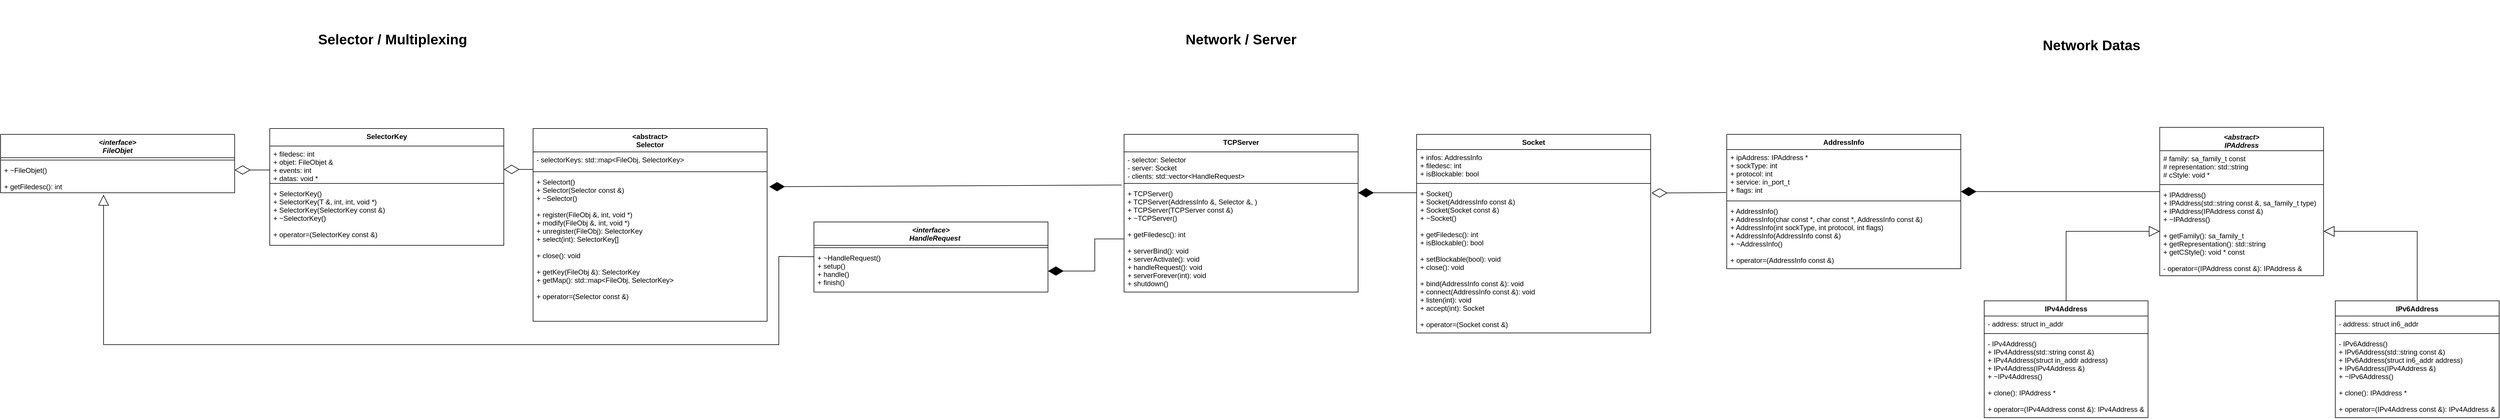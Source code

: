 <mxfile version="16.2.2" type="gitlab">
  <diagram name="Page-1" id="929967ad-93f9-6ef4-fab6-5d389245f69c">
    <mxGraphModel dx="7847" dy="2430" grid="1" gridSize="10" guides="1" tooltips="1" connect="1" arrows="1" fold="1" page="1" pageScale="1.5" pageWidth="1169" pageHeight="826" background="none" math="0" shadow="0">
      <root>
        <mxCell id="0" style=";html=1;" />
        <mxCell id="1" style=";html=1;" parent="0" />
        <mxCell id="9g8wFQ5CI78rzDATGCAP-6" value="&lt;abstract&gt;&#xa;IPAddress" style="swimlane;fontStyle=3;align=center;verticalAlign=bottom;childLayout=stackLayout;horizontal=1;startSize=40;horizontalStack=0;resizeParent=1;resizeParentMax=0;resizeLast=0;collapsible=1;marginBottom=0;" parent="1" vertex="1">
          <mxGeometry x="780" y="228" width="280" height="254" as="geometry">
            <mxRectangle x="780" y="240" width="100" height="26" as="alternateBounds" />
          </mxGeometry>
        </mxCell>
        <mxCell id="9g8wFQ5CI78rzDATGCAP-7" value="# family: sa_family_t const&#xa;# representation: std::string&#xa;# cStyle: void *&#xa;" style="text;strokeColor=none;fillColor=none;align=left;verticalAlign=top;spacingLeft=4;spacingRight=4;overflow=hidden;rotatable=0;points=[[0,0.5],[1,0.5]];portConstraint=eastwest;" parent="9g8wFQ5CI78rzDATGCAP-6" vertex="1">
          <mxGeometry y="40" width="280" height="54" as="geometry" />
        </mxCell>
        <mxCell id="9g8wFQ5CI78rzDATGCAP-8" value="" style="line;strokeWidth=1;fillColor=none;align=left;verticalAlign=middle;spacingTop=-1;spacingLeft=3;spacingRight=3;rotatable=0;labelPosition=right;points=[];portConstraint=eastwest;" parent="9g8wFQ5CI78rzDATGCAP-6" vertex="1">
          <mxGeometry y="94" width="280" height="8" as="geometry" />
        </mxCell>
        <mxCell id="9g8wFQ5CI78rzDATGCAP-9" value="+ IPAddress()&#xa;+ IPAddress(std::string const &amp;, sa_family_t type)&#xa;+ IPAddress(IPAddress const &amp;)&#xa;+ ~IPAddress()&#xa;&#xa;+ getFamily(): sa_family_t&#xa;+ getRepresentation(): std::string&#xa;+ getCStyle(): void * const&#xa;&#xa;- operator=(IPAddress const &amp;): IPAddress &amp;" style="text;strokeColor=none;fillColor=none;align=left;verticalAlign=top;spacingLeft=4;spacingRight=4;overflow=hidden;rotatable=0;points=[[0,0.5],[1,0.5]];portConstraint=eastwest;fontStyle=0" parent="9g8wFQ5CI78rzDATGCAP-6" vertex="1">
          <mxGeometry y="102" width="280" height="152" as="geometry" />
        </mxCell>
        <mxCell id="9g8wFQ5CI78rzDATGCAP-27" value="" style="endArrow=block;endSize=16;endFill=0;html=1;rounded=0;exitX=0.5;exitY=0;exitDx=0;exitDy=0;entryX=0;entryY=0.5;entryDx=0;entryDy=0;" parent="1" target="9g8wFQ5CI78rzDATGCAP-9" edge="1">
          <mxGeometry width="160" relative="1" as="geometry">
            <mxPoint x="620" y="525" as="sourcePoint" />
            <mxPoint x="750" y="450" as="targetPoint" />
            <Array as="points">
              <mxPoint x="620" y="419" />
              <mxPoint x="620" y="406" />
            </Array>
          </mxGeometry>
        </mxCell>
        <mxCell id="9g8wFQ5CI78rzDATGCAP-28" value="" style="endArrow=block;endSize=16;endFill=0;html=1;rounded=0;entryX=1;entryY=0.5;entryDx=0;entryDy=0;exitX=0.5;exitY=0;exitDx=0;exitDy=0;" parent="1" target="9g8wFQ5CI78rzDATGCAP-9" edge="1">
          <mxGeometry width="160" relative="1" as="geometry">
            <mxPoint x="1220" y="525" as="sourcePoint" />
            <mxPoint x="1380" y="419" as="targetPoint" />
            <Array as="points">
              <mxPoint x="1220" y="406" />
            </Array>
          </mxGeometry>
        </mxCell>
        <mxCell id="wqd82JeTupFohGKB9hLJ-1" value="AddressInfo" style="swimlane;fontStyle=1;align=center;verticalAlign=top;childLayout=stackLayout;horizontal=1;startSize=26;horizontalStack=0;resizeParent=1;resizeParentMax=0;resizeLast=0;collapsible=1;marginBottom=0;" parent="1" vertex="1">
          <mxGeometry x="40" y="240" width="400" height="230" as="geometry" />
        </mxCell>
        <mxCell id="wqd82JeTupFohGKB9hLJ-2" value="+ ipAddress: IPAddress *&#xa;+ sockType: int&#xa;+ protocol: int&#xa;+ service: in_port_t&#xa;+ flags: int" style="text;strokeColor=none;fillColor=none;align=left;verticalAlign=top;spacingLeft=4;spacingRight=4;overflow=hidden;rotatable=0;points=[[0,0.5],[1,0.5]];portConstraint=eastwest;direction=south;" parent="wqd82JeTupFohGKB9hLJ-1" vertex="1">
          <mxGeometry y="26" width="400" height="84" as="geometry" />
        </mxCell>
        <mxCell id="wqd82JeTupFohGKB9hLJ-3" value="" style="line;strokeWidth=1;fillColor=none;align=left;verticalAlign=middle;spacingTop=-1;spacingLeft=3;spacingRight=3;rotatable=0;labelPosition=right;points=[];portConstraint=eastwest;" parent="wqd82JeTupFohGKB9hLJ-1" vertex="1">
          <mxGeometry y="110" width="400" height="8" as="geometry" />
        </mxCell>
        <mxCell id="wqd82JeTupFohGKB9hLJ-4" value="+ AddressInfo()&#xa;+ AddressInfo(char const *, char const *, AddressInfo const &amp;)&#xa;+ AddressInfo(int sockType, int protocol, int flags)&#xa;+ AddressInfo(AddressInfo const &amp;)&#xa;+ ~AddressInfo()&#xa;&#xa;+ operator=(AddressInfo const &amp;)" style="text;strokeColor=none;fillColor=none;align=left;verticalAlign=top;spacingLeft=4;spacingRight=4;overflow=hidden;rotatable=0;points=[[0,0.5],[1,0.5]];portConstraint=eastwest;fontStyle=0" parent="wqd82JeTupFohGKB9hLJ-1" vertex="1">
          <mxGeometry y="118" width="400" height="112" as="geometry" />
        </mxCell>
        <mxCell id="wqd82JeTupFohGKB9hLJ-8" value="" style="endArrow=diamondThin;endFill=1;endSize=24;html=1;rounded=0;" parent="1" edge="1">
          <mxGeometry width="160" relative="1" as="geometry">
            <mxPoint x="780" y="338" as="sourcePoint" />
            <mxPoint x="440" y="338" as="targetPoint" />
            <Array as="points" />
          </mxGeometry>
        </mxCell>
        <mxCell id="xDVPMbtAb4q54fRRfa8R-3" value="IPv4Address" style="swimlane;fontStyle=1;align=center;verticalAlign=top;childLayout=stackLayout;horizontal=1;startSize=26;horizontalStack=0;resizeParent=1;resizeParentMax=0;resizeLast=0;collapsible=1;marginBottom=0;" parent="1" vertex="1">
          <mxGeometry x="480" y="525" width="280" height="200" as="geometry" />
        </mxCell>
        <mxCell id="xDVPMbtAb4q54fRRfa8R-4" value="- address: struct in_addr" style="text;strokeColor=none;fillColor=none;align=left;verticalAlign=top;spacingLeft=4;spacingRight=4;overflow=hidden;rotatable=0;points=[[0,0.5],[1,0.5]];portConstraint=eastwest;" parent="xDVPMbtAb4q54fRRfa8R-3" vertex="1">
          <mxGeometry y="26" width="280" height="26" as="geometry" />
        </mxCell>
        <mxCell id="xDVPMbtAb4q54fRRfa8R-5" value="" style="line;strokeWidth=1;fillColor=none;align=left;verticalAlign=middle;spacingTop=-1;spacingLeft=3;spacingRight=3;rotatable=0;labelPosition=right;points=[];portConstraint=eastwest;" parent="xDVPMbtAb4q54fRRfa8R-3" vertex="1">
          <mxGeometry y="52" width="280" height="8" as="geometry" />
        </mxCell>
        <mxCell id="xDVPMbtAb4q54fRRfa8R-6" value="- IPv4Address()&#xa;+ IPv4Address(std::string const &amp;)&#xa;+ IPv4Address(struct in_addr address)&#xa;+ IPv4Address(IPv4Address &amp;)&#xa;+ ~IPv4Address()&#xa;&#xa;+ clone(): IPAddress *&#xa;&#xa;+ operator=(IPv4Address const &amp;): IPv4Address &amp;&#xa;" style="text;strokeColor=none;fillColor=none;align=left;verticalAlign=top;spacingLeft=4;spacingRight=4;overflow=hidden;rotatable=0;points=[[0,0.5],[1,0.5]];portConstraint=eastwest;" parent="xDVPMbtAb4q54fRRfa8R-3" vertex="1">
          <mxGeometry y="60" width="280" height="140" as="geometry" />
        </mxCell>
        <mxCell id="xDVPMbtAb4q54fRRfa8R-7" value="IPv6Address" style="swimlane;fontStyle=1;align=center;verticalAlign=top;childLayout=stackLayout;horizontal=1;startSize=26;horizontalStack=0;resizeParent=1;resizeParentMax=0;resizeLast=0;collapsible=1;marginBottom=0;" parent="1" vertex="1">
          <mxGeometry x="1080" y="525" width="280" height="200" as="geometry" />
        </mxCell>
        <mxCell id="xDVPMbtAb4q54fRRfa8R-8" value="- address: struct in6_addr" style="text;strokeColor=none;fillColor=none;align=left;verticalAlign=top;spacingLeft=4;spacingRight=4;overflow=hidden;rotatable=0;points=[[0,0.5],[1,0.5]];portConstraint=eastwest;" parent="xDVPMbtAb4q54fRRfa8R-7" vertex="1">
          <mxGeometry y="26" width="280" height="26" as="geometry" />
        </mxCell>
        <mxCell id="xDVPMbtAb4q54fRRfa8R-9" value="" style="line;strokeWidth=1;fillColor=none;align=left;verticalAlign=middle;spacingTop=-1;spacingLeft=3;spacingRight=3;rotatable=0;labelPosition=right;points=[];portConstraint=eastwest;" parent="xDVPMbtAb4q54fRRfa8R-7" vertex="1">
          <mxGeometry y="52" width="280" height="8" as="geometry" />
        </mxCell>
        <mxCell id="xDVPMbtAb4q54fRRfa8R-10" value="- IPv6Address()&#xa;+ IPv6Address(std::string const &amp;)&#xa;+ IPv6Address(struct in6_addr address)&#xa;+ IPv6Address(IPv4Address &amp;)&#xa;+ ~IPv6Address()&#xa;&#xa;+ clone(): IPAddress *&#xa;&#xa;+ operator=(IPv4Address const &amp;): IPv4Address &amp;&#xa;" style="text;strokeColor=none;fillColor=none;align=left;verticalAlign=top;spacingLeft=4;spacingRight=4;overflow=hidden;rotatable=0;points=[[0,0.5],[1,0.5]];portConstraint=eastwest;" parent="xDVPMbtAb4q54fRRfa8R-7" vertex="1">
          <mxGeometry y="60" width="280" height="140" as="geometry" />
        </mxCell>
        <mxCell id="j3VYzS4IDnfipmHzvKG--1" value="Socket" style="swimlane;fontStyle=1;align=center;verticalAlign=top;childLayout=stackLayout;horizontal=1;startSize=26;horizontalStack=0;resizeParent=1;resizeParentMax=0;resizeLast=0;collapsible=1;marginBottom=0;" parent="1" vertex="1">
          <mxGeometry x="-490" y="240" width="400" height="340" as="geometry" />
        </mxCell>
        <mxCell id="j3VYzS4IDnfipmHzvKG--2" value="+ infos: AddressInfo&#xa;+ filedesc: int&#xa;+ isBlockable: bool&#xa;" style="text;strokeColor=none;fillColor=none;align=left;verticalAlign=top;spacingLeft=4;spacingRight=4;overflow=hidden;rotatable=0;points=[[0,0.5],[1,0.5]];portConstraint=eastwest;direction=south;" parent="j3VYzS4IDnfipmHzvKG--1" vertex="1">
          <mxGeometry y="26" width="400" height="54" as="geometry" />
        </mxCell>
        <mxCell id="j3VYzS4IDnfipmHzvKG--3" value="" style="line;strokeWidth=1;fillColor=none;align=left;verticalAlign=middle;spacingTop=-1;spacingLeft=3;spacingRight=3;rotatable=0;labelPosition=right;points=[];portConstraint=eastwest;" parent="j3VYzS4IDnfipmHzvKG--1" vertex="1">
          <mxGeometry y="80" width="400" height="8" as="geometry" />
        </mxCell>
        <mxCell id="j3VYzS4IDnfipmHzvKG--4" value="+ Socket()&#xa;+ Socket(AddressInfo const &amp;)&#xa;+ Socket(Socket const &amp;)&#xa;+ ~Socket()&#xa;&#xa;+ getFiledesc(): int&#xa;+ isBlockable(): bool&#xa;&#xa;+ setBlockable(bool): void&#xa;+ close(): void&#xa;&#xa;+ bind(AddressInfo const &amp;): void&#xa;+ connect(AddressInfo const &amp;): void&#xa;+ listen(int): void&#xa;+ accept(int): Socket&#xa;&#xa;+ operator=(Socket const &amp;)&#xa;&#xa;" style="text;strokeColor=none;fillColor=none;align=left;verticalAlign=top;spacingLeft=4;spacingRight=4;overflow=hidden;rotatable=0;points=[[0,0.5],[1,0.5]];portConstraint=eastwest;fontStyle=0" parent="j3VYzS4IDnfipmHzvKG--1" vertex="1">
          <mxGeometry y="88" width="400" height="252" as="geometry" />
        </mxCell>
        <mxCell id="j3VYzS4IDnfipmHzvKG--18" value="Network Datas" style="text;align=center;fontStyle=1;verticalAlign=middle;spacingLeft=3;spacingRight=3;strokeColor=none;rotatable=0;points=[[0,0.5],[1,0.5]];portConstraint=eastwest;fontSize=24;" parent="1" vertex="1">
          <mxGeometry x="310" y="20" width="707" height="130" as="geometry" />
        </mxCell>
        <mxCell id="j3VYzS4IDnfipmHzvKG--19" value="Network / Server" style="text;align=center;fontStyle=1;verticalAlign=middle;spacingLeft=3;spacingRight=3;strokeColor=none;rotatable=0;points=[[0,0.5],[1,0.5]];portConstraint=eastwest;fontSize=24;" parent="1" vertex="1">
          <mxGeometry x="-1143.5" y="10" width="707" height="130" as="geometry" />
        </mxCell>
        <mxCell id="j3VYzS4IDnfipmHzvKG--20" value="&lt;abstract&gt;&#xa;Selector" style="swimlane;fontStyle=1;align=center;verticalAlign=top;childLayout=stackLayout;horizontal=1;startSize=40;horizontalStack=0;resizeParent=1;resizeParentMax=0;resizeLast=0;collapsible=1;marginBottom=0;" parent="1" vertex="1">
          <mxGeometry x="-2000" y="230" width="400" height="330" as="geometry" />
        </mxCell>
        <mxCell id="j3VYzS4IDnfipmHzvKG--21" value="- selectorKeys: std::map&lt;FileObj, SelectorKey&gt;" style="text;strokeColor=none;fillColor=none;align=left;verticalAlign=top;spacingLeft=4;spacingRight=4;overflow=hidden;rotatable=0;points=[[0,0.5],[1,0.5]];portConstraint=eastwest;direction=south;" parent="j3VYzS4IDnfipmHzvKG--20" vertex="1">
          <mxGeometry y="40" width="400" height="30" as="geometry" />
        </mxCell>
        <mxCell id="j3VYzS4IDnfipmHzvKG--22" value="" style="line;strokeWidth=1;fillColor=none;align=left;verticalAlign=middle;spacingTop=-1;spacingLeft=3;spacingRight=3;rotatable=0;labelPosition=right;points=[];portConstraint=eastwest;" parent="j3VYzS4IDnfipmHzvKG--20" vertex="1">
          <mxGeometry y="70" width="400" height="8" as="geometry" />
        </mxCell>
        <mxCell id="j3VYzS4IDnfipmHzvKG--23" value="+ Selectort()&#xa;+ Selector(Selector const &amp;)&#xa;+ ~Selector()&#xa;&#xa;+ register(FileObj &amp;, int, void *)&#xa;+ modify(FileObj &amp;, int, void *)&#xa;+ unregister(FileObj): SelectorKey&#xa;+ select(int): SelectorKey[]&#xa;&#xa;+ close(): void&#xa;&#xa;+ getKey(FileObj &amp;): SelectorKey&#xa;+ getMap(): std::map&lt;FileObj, SelectorKey&gt;&#xa;&#xa;+ operator=(Selector const &amp;)" style="text;strokeColor=none;fillColor=none;align=left;verticalAlign=top;spacingLeft=4;spacingRight=4;overflow=hidden;rotatable=0;points=[[0,0.5],[1,0.5]];portConstraint=eastwest;fontStyle=0" parent="j3VYzS4IDnfipmHzvKG--20" vertex="1">
          <mxGeometry y="78" width="400" height="252" as="geometry" />
        </mxCell>
        <mxCell id="j3VYzS4IDnfipmHzvKG--26" value="SelectorKey" style="swimlane;fontStyle=1;align=center;verticalAlign=top;childLayout=stackLayout;horizontal=1;startSize=30;horizontalStack=0;resizeParent=1;resizeParentMax=0;resizeLast=0;collapsible=1;marginBottom=0;" parent="1" vertex="1">
          <mxGeometry x="-2450" y="230" width="400" height="200" as="geometry" />
        </mxCell>
        <mxCell id="j3VYzS4IDnfipmHzvKG--27" value="+ filedesc: int&#xa;+ objet: FileObjet &amp;&#xa;+ events: int&#xa;+ datas: void *&#xa;" style="text;strokeColor=none;fillColor=none;align=left;verticalAlign=top;spacingLeft=4;spacingRight=4;overflow=hidden;rotatable=0;points=[[0,0.5],[1,0.5]];portConstraint=eastwest;direction=south;" parent="j3VYzS4IDnfipmHzvKG--26" vertex="1">
          <mxGeometry y="30" width="400" height="60" as="geometry" />
        </mxCell>
        <mxCell id="j3VYzS4IDnfipmHzvKG--28" value="" style="line;strokeWidth=1;fillColor=none;align=left;verticalAlign=middle;spacingTop=-1;spacingLeft=3;spacingRight=3;rotatable=0;labelPosition=right;points=[];portConstraint=eastwest;" parent="j3VYzS4IDnfipmHzvKG--26" vertex="1">
          <mxGeometry y="90" width="400" height="8" as="geometry" />
        </mxCell>
        <mxCell id="j3VYzS4IDnfipmHzvKG--29" value="+ SelectorKey()&#xa;+ SelectorKey(T &amp;, int, int, void *)&#xa;+ SelectorKey(SelectorKey const &amp;)&#xa;+ ~SelectorKey()&#xa;&#xa;+ operator=(SelectorKey const &amp;)" style="text;strokeColor=none;fillColor=none;align=left;verticalAlign=top;spacingLeft=4;spacingRight=4;overflow=hidden;rotatable=0;points=[[0,0.5],[1,0.5]];portConstraint=eastwest;fontStyle=0" parent="j3VYzS4IDnfipmHzvKG--26" vertex="1">
          <mxGeometry y="98" width="400" height="102" as="geometry" />
        </mxCell>
        <mxCell id="XqV6AA5ABK0mT-hbMeVy-1" value="&lt;interface&gt;&#xa;FileObjet" style="swimlane;fontStyle=3;align=center;verticalAlign=top;childLayout=stackLayout;horizontal=1;startSize=40;horizontalStack=0;resizeParent=1;resizeParentMax=0;resizeLast=0;collapsible=1;marginBottom=0;" vertex="1" parent="1">
          <mxGeometry x="-2910" y="240" width="400" height="100" as="geometry" />
        </mxCell>
        <mxCell id="XqV6AA5ABK0mT-hbMeVy-3" value="" style="line;strokeWidth=1;fillColor=none;align=left;verticalAlign=middle;spacingTop=-1;spacingLeft=3;spacingRight=3;rotatable=0;labelPosition=right;points=[];portConstraint=eastwest;" vertex="1" parent="XqV6AA5ABK0mT-hbMeVy-1">
          <mxGeometry y="40" width="400" height="8" as="geometry" />
        </mxCell>
        <mxCell id="XqV6AA5ABK0mT-hbMeVy-4" value="+ ~FileObjet()&#xa;&#xa;+ getFiledesc(): int" style="text;strokeColor=none;fillColor=none;align=left;verticalAlign=top;spacingLeft=4;spacingRight=4;overflow=hidden;rotatable=0;points=[[0,0.5],[1,0.5]];portConstraint=eastwest;fontStyle=0" vertex="1" parent="XqV6AA5ABK0mT-hbMeVy-1">
          <mxGeometry y="48" width="400" height="52" as="geometry" />
        </mxCell>
        <mxCell id="XqV6AA5ABK0mT-hbMeVy-9" value="" style="endArrow=diamondThin;endFill=0;endSize=24;html=1;rounded=0;entryX=1.004;entryY=0.049;entryDx=0;entryDy=0;entryPerimeter=0;exitX=0.877;exitY=1.003;exitDx=0;exitDy=0;exitPerimeter=0;" edge="1" parent="1" source="wqd82JeTupFohGKB9hLJ-2" target="j3VYzS4IDnfipmHzvKG--4">
          <mxGeometry width="160" relative="1" as="geometry">
            <mxPoint x="-80" y="330" as="sourcePoint" />
            <mxPoint x="30" y="330" as="targetPoint" />
            <Array as="points" />
          </mxGeometry>
        </mxCell>
        <mxCell id="XqV6AA5ABK0mT-hbMeVy-11" value="" style="endArrow=diamondThin;endFill=0;endSize=24;html=1;rounded=0;" edge="1" parent="1">
          <mxGeometry width="160" relative="1" as="geometry">
            <mxPoint x="-2450" y="301" as="sourcePoint" />
            <mxPoint x="-2510" y="301" as="targetPoint" />
            <Array as="points" />
          </mxGeometry>
        </mxCell>
        <mxCell id="XqV6AA5ABK0mT-hbMeVy-13" value="" style="endArrow=diamondThin;endFill=0;endSize=24;html=1;rounded=0;" edge="1" parent="1">
          <mxGeometry width="160" relative="1" as="geometry">
            <mxPoint x="-2000.0" y="300" as="sourcePoint" />
            <mxPoint x="-2050" y="300" as="targetPoint" />
            <Array as="points" />
          </mxGeometry>
        </mxCell>
        <mxCell id="XqV6AA5ABK0mT-hbMeVy-14" value="Selector / Multiplexing" style="text;align=center;fontStyle=1;verticalAlign=middle;spacingLeft=3;spacingRight=3;strokeColor=none;rotatable=0;points=[[0,0.5],[1,0.5]];portConstraint=eastwest;fontSize=24;" vertex="1" parent="1">
          <mxGeometry x="-2593.5" y="10" width="707" height="130" as="geometry" />
        </mxCell>
        <mxCell id="XqV6AA5ABK0mT-hbMeVy-15" value="TCPServer" style="swimlane;fontStyle=1;align=center;verticalAlign=top;childLayout=stackLayout;horizontal=1;startSize=30;horizontalStack=0;resizeParent=1;resizeParentMax=0;resizeLast=0;collapsible=1;marginBottom=0;" vertex="1" parent="1">
          <mxGeometry x="-990" y="240" width="400" height="270" as="geometry" />
        </mxCell>
        <mxCell id="XqV6AA5ABK0mT-hbMeVy-16" value="- selector: Selector&#xa;- server: Socket&#xa;- clients: std::vector&lt;HandleRequest&gt;" style="text;strokeColor=none;fillColor=none;align=left;verticalAlign=top;spacingLeft=4;spacingRight=4;overflow=hidden;rotatable=0;points=[[0,0.5],[1,0.5]];portConstraint=eastwest;direction=south;" vertex="1" parent="XqV6AA5ABK0mT-hbMeVy-15">
          <mxGeometry y="30" width="400" height="50" as="geometry" />
        </mxCell>
        <mxCell id="XqV6AA5ABK0mT-hbMeVy-17" value="" style="line;strokeWidth=1;fillColor=none;align=left;verticalAlign=middle;spacingTop=-1;spacingLeft=3;spacingRight=3;rotatable=0;labelPosition=right;points=[];portConstraint=eastwest;" vertex="1" parent="XqV6AA5ABK0mT-hbMeVy-15">
          <mxGeometry y="80" width="400" height="8" as="geometry" />
        </mxCell>
        <mxCell id="XqV6AA5ABK0mT-hbMeVy-22" value="" style="endArrow=diamondThin;endFill=1;endSize=24;html=1;rounded=0;" edge="1" parent="XqV6AA5ABK0mT-hbMeVy-15">
          <mxGeometry width="160" relative="1" as="geometry">
            <mxPoint x="500" y="100" as="sourcePoint" />
            <mxPoint x="400" y="100" as="targetPoint" />
            <Array as="points" />
          </mxGeometry>
        </mxCell>
        <mxCell id="XqV6AA5ABK0mT-hbMeVy-18" value="+ TCPServer()&#xa;+ TCPServer(AddressInfo &amp;, Selector &amp;, )&#xa;+ TCPServer(TCPServer const &amp;)&#xa;+ ~TCPServer()&#xa;&#xa;+ getFiledesc(): int&#xa;&#xa;+ serverBind(): void&#xa;+ serverActivate(): void&#xa;+ handleRequest(): void&#xa;+ serverForever(int): void&#xa;+ shutdown()" style="text;strokeColor=none;fillColor=none;align=left;verticalAlign=top;spacingLeft=4;spacingRight=4;overflow=hidden;rotatable=0;points=[[0,0.5],[1,0.5]];portConstraint=eastwest;fontStyle=0" vertex="1" parent="XqV6AA5ABK0mT-hbMeVy-15">
          <mxGeometry y="88" width="400" height="182" as="geometry" />
        </mxCell>
        <mxCell id="XqV6AA5ABK0mT-hbMeVy-24" value="" style="endArrow=diamondThin;endFill=1;endSize=24;html=1;rounded=0;entryX=1.009;entryY=0.086;entryDx=0;entryDy=0;entryPerimeter=0;exitX=-0.01;exitY=-0.007;exitDx=0;exitDy=0;exitPerimeter=0;" edge="1" parent="1" source="XqV6AA5ABK0mT-hbMeVy-18" target="j3VYzS4IDnfipmHzvKG--23">
          <mxGeometry width="160" relative="1" as="geometry">
            <mxPoint x="-990" y="340" as="sourcePoint" />
            <mxPoint x="-1090" y="340" as="targetPoint" />
            <Array as="points" />
          </mxGeometry>
        </mxCell>
        <mxCell id="XqV6AA5ABK0mT-hbMeVy-25" value="&lt;interface&gt;&#xa;    HandleRequest" style="swimlane;fontStyle=3;align=center;verticalAlign=top;childLayout=stackLayout;horizontal=1;startSize=40;horizontalStack=0;resizeParent=1;resizeParentMax=0;resizeLast=0;collapsible=1;marginBottom=0;" vertex="1" parent="1">
          <mxGeometry x="-1520" y="390" width="400" height="120" as="geometry" />
        </mxCell>
        <mxCell id="XqV6AA5ABK0mT-hbMeVy-26" value="" style="line;strokeWidth=1;fillColor=none;align=left;verticalAlign=middle;spacingTop=-1;spacingLeft=3;spacingRight=3;rotatable=0;labelPosition=right;points=[];portConstraint=eastwest;" vertex="1" parent="XqV6AA5ABK0mT-hbMeVy-25">
          <mxGeometry y="40" width="400" height="8" as="geometry" />
        </mxCell>
        <mxCell id="XqV6AA5ABK0mT-hbMeVy-27" value="+ ~HandleRequest()&#xa;+ setup()&#xa;+ handle()&#xa;+ finish()" style="text;strokeColor=none;fillColor=none;align=left;verticalAlign=top;spacingLeft=4;spacingRight=4;overflow=hidden;rotatable=0;points=[[0,0.5],[1,0.5]];portConstraint=eastwest;fontStyle=0" vertex="1" parent="XqV6AA5ABK0mT-hbMeVy-25">
          <mxGeometry y="48" width="400" height="72" as="geometry" />
        </mxCell>
        <mxCell id="XqV6AA5ABK0mT-hbMeVy-28" value="" style="endArrow=block;endSize=16;endFill=0;html=1;rounded=0;entryX=0.44;entryY=1.064;entryDx=0;entryDy=0;entryPerimeter=0;exitX=0.001;exitY=0.159;exitDx=0;exitDy=0;exitPerimeter=0;" edge="1" parent="1" source="XqV6AA5ABK0mT-hbMeVy-27" target="XqV6AA5ABK0mT-hbMeVy-4">
          <mxGeometry width="160" relative="1" as="geometry">
            <mxPoint x="-1580" y="450" as="sourcePoint" />
            <mxPoint x="-1610" y="689.17" as="targetPoint" />
            <Array as="points">
              <mxPoint x="-1580" y="449" />
              <mxPoint x="-1580" y="600" />
              <mxPoint x="-2330" y="600" />
              <mxPoint x="-2734" y="600" />
            </Array>
          </mxGeometry>
        </mxCell>
        <mxCell id="XqV6AA5ABK0mT-hbMeVy-29" value="" style="endArrow=diamondThin;endFill=1;endSize=24;html=1;rounded=0;entryX=1;entryY=0.5;entryDx=0;entryDy=0;exitX=0;exitY=0.5;exitDx=0;exitDy=0;" edge="1" parent="1" source="XqV6AA5ABK0mT-hbMeVy-18" target="XqV6AA5ABK0mT-hbMeVy-27">
          <mxGeometry width="160" relative="1" as="geometry">
            <mxPoint x="-1080" y="390" as="sourcePoint" />
            <mxPoint x="-1196.4" y="680.002" as="targetPoint" />
            <Array as="points">
              <mxPoint x="-1040" y="419" />
              <mxPoint x="-1040" y="474" />
              <mxPoint x="-1090" y="474" />
            </Array>
          </mxGeometry>
        </mxCell>
      </root>
    </mxGraphModel>
  </diagram>
</mxfile>
